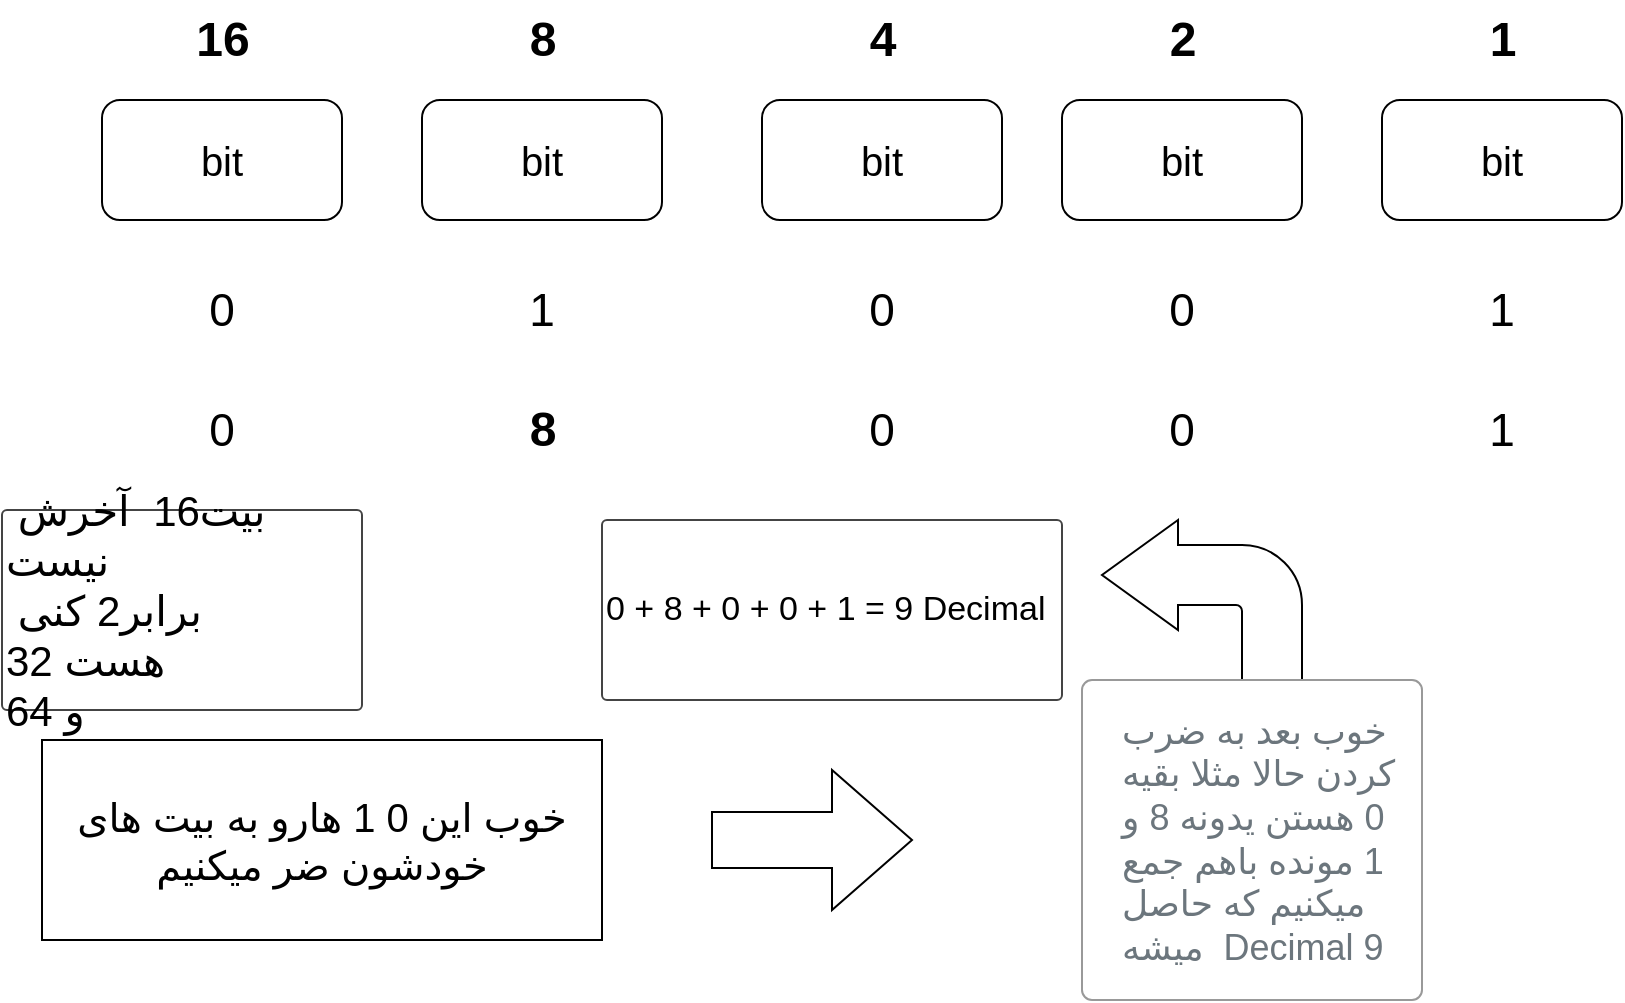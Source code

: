 <mxfile version="26.0.10">
  <diagram name="Page-1" id="q3VehpWkWp-C3FLWzLce">
    <mxGraphModel dx="1114" dy="600" grid="1" gridSize="10" guides="1" tooltips="1" connect="1" arrows="1" fold="1" page="1" pageScale="1" pageWidth="850" pageHeight="1100" math="0" shadow="0">
      <root>
        <mxCell id="0" />
        <mxCell id="1" parent="0" />
        <mxCell id="tJ0PLBf46RjauLWCrMxc-39" value="" style="html=1;shadow=0;dashed=0;align=center;verticalAlign=middle;shape=mxgraph.arrows2.bendArrow;dy=15;dx=38;notch=0;arrowHead=55;rounded=1;flipH=1;" vertex="1" parent="1">
          <mxGeometry x="570" y="310" width="100" height="80" as="geometry" />
        </mxCell>
        <mxCell id="tJ0PLBf46RjauLWCrMxc-1" value="&lt;font style=&quot;font-size: 20px;&quot;&gt;bit&lt;/font&gt;" style="rounded=1;whiteSpace=wrap;html=1;" vertex="1" parent="1">
          <mxGeometry x="710" y="100" width="120" height="60" as="geometry" />
        </mxCell>
        <mxCell id="tJ0PLBf46RjauLWCrMxc-6" value="1" style="text;strokeColor=none;fillColor=none;html=1;fontSize=24;fontStyle=1;verticalAlign=middle;align=center;" vertex="1" parent="1">
          <mxGeometry x="720" y="50" width="100" height="40" as="geometry" />
        </mxCell>
        <mxCell id="tJ0PLBf46RjauLWCrMxc-7" value="2" style="text;strokeColor=none;fillColor=none;html=1;fontSize=24;fontStyle=1;verticalAlign=middle;align=center;" vertex="1" parent="1">
          <mxGeometry x="560" y="50" width="100" height="40" as="geometry" />
        </mxCell>
        <mxCell id="tJ0PLBf46RjauLWCrMxc-8" value="4" style="text;strokeColor=none;fillColor=none;html=1;fontSize=24;fontStyle=1;verticalAlign=middle;align=center;" vertex="1" parent="1">
          <mxGeometry x="410" y="50" width="100" height="40" as="geometry" />
        </mxCell>
        <mxCell id="tJ0PLBf46RjauLWCrMxc-9" value="8" style="text;strokeColor=none;fillColor=none;html=1;fontSize=24;fontStyle=1;verticalAlign=middle;align=center;" vertex="1" parent="1">
          <mxGeometry x="240" y="50" width="100" height="40" as="geometry" />
        </mxCell>
        <mxCell id="tJ0PLBf46RjauLWCrMxc-10" value="16" style="text;strokeColor=none;fillColor=none;html=1;fontSize=24;fontStyle=1;verticalAlign=middle;align=center;" vertex="1" parent="1">
          <mxGeometry x="80" y="50" width="100" height="40" as="geometry" />
        </mxCell>
        <mxCell id="tJ0PLBf46RjauLWCrMxc-11" value="&lt;font style=&quot;font-size: 20px;&quot;&gt;bit&lt;/font&gt;" style="rounded=1;whiteSpace=wrap;html=1;" vertex="1" parent="1">
          <mxGeometry x="550" y="100" width="120" height="60" as="geometry" />
        </mxCell>
        <mxCell id="tJ0PLBf46RjauLWCrMxc-12" value="&lt;font style=&quot;font-size: 20px;&quot;&gt;bit&lt;/font&gt;" style="rounded=1;whiteSpace=wrap;html=1;" vertex="1" parent="1">
          <mxGeometry x="70" y="100" width="120" height="60" as="geometry" />
        </mxCell>
        <mxCell id="tJ0PLBf46RjauLWCrMxc-13" value="&lt;font style=&quot;font-size: 20px;&quot;&gt;bit&lt;/font&gt;" style="rounded=1;whiteSpace=wrap;html=1;" vertex="1" parent="1">
          <mxGeometry x="230" y="100" width="120" height="60" as="geometry" />
        </mxCell>
        <mxCell id="tJ0PLBf46RjauLWCrMxc-14" value="&lt;font style=&quot;font-size: 20px;&quot;&gt;bit&lt;/font&gt;" style="rounded=1;whiteSpace=wrap;html=1;" vertex="1" parent="1">
          <mxGeometry x="400" y="100" width="120" height="60" as="geometry" />
        </mxCell>
        <mxCell id="tJ0PLBf46RjauLWCrMxc-15" value="&lt;font style=&quot;font-size: 23px;&quot;&gt;0&lt;/font&gt;" style="text;html=1;align=center;verticalAlign=middle;whiteSpace=wrap;rounded=0;" vertex="1" parent="1">
          <mxGeometry x="430" y="190" width="60" height="30" as="geometry" />
        </mxCell>
        <mxCell id="tJ0PLBf46RjauLWCrMxc-16" value="&lt;font style=&quot;font-size: 23px;&quot;&gt;0&lt;/font&gt;" style="text;html=1;align=center;verticalAlign=middle;whiteSpace=wrap;rounded=0;" vertex="1" parent="1">
          <mxGeometry x="580" y="190" width="60" height="30" as="geometry" />
        </mxCell>
        <mxCell id="tJ0PLBf46RjauLWCrMxc-17" value="&lt;font style=&quot;font-size: 23px;&quot;&gt;0&lt;/font&gt;" style="text;html=1;align=center;verticalAlign=middle;whiteSpace=wrap;rounded=0;" vertex="1" parent="1">
          <mxGeometry x="100" y="190" width="60" height="30" as="geometry" />
        </mxCell>
        <mxCell id="tJ0PLBf46RjauLWCrMxc-18" value="&lt;font style=&quot;font-size: 23px;&quot;&gt;1&lt;/font&gt;" style="text;html=1;align=center;verticalAlign=middle;whiteSpace=wrap;rounded=0;" vertex="1" parent="1">
          <mxGeometry x="260" y="190" width="60" height="30" as="geometry" />
        </mxCell>
        <mxCell id="tJ0PLBf46RjauLWCrMxc-19" value="&lt;font style=&quot;font-size: 23px;&quot;&gt;1&lt;/font&gt;" style="text;html=1;align=center;verticalAlign=middle;whiteSpace=wrap;rounded=0;" vertex="1" parent="1">
          <mxGeometry x="740" y="190" width="60" height="30" as="geometry" />
        </mxCell>
        <mxCell id="tJ0PLBf46RjauLWCrMxc-23" value="" style="group" vertex="1" connectable="0" parent="1">
          <mxGeometry x="40" y="420" width="280" height="100" as="geometry" />
        </mxCell>
        <mxCell id="tJ0PLBf46RjauLWCrMxc-22" value="" style="rounded=0;whiteSpace=wrap;html=1;" vertex="1" parent="tJ0PLBf46RjauLWCrMxc-23">
          <mxGeometry width="280" height="100" as="geometry" />
        </mxCell>
        <mxCell id="tJ0PLBf46RjauLWCrMxc-21" value="&lt;font style=&quot;font-size: 20px;&quot;&gt;خوب این 0 1 هارو به بیت های خودشون ضر میکنیم&lt;/font&gt;" style="text;html=1;align=center;verticalAlign=middle;whiteSpace=wrap;rounded=0;" vertex="1" parent="tJ0PLBf46RjauLWCrMxc-23">
          <mxGeometry y="10" width="280" height="80" as="geometry" />
        </mxCell>
        <mxCell id="tJ0PLBf46RjauLWCrMxc-25" value="&lt;font style=&quot;font-size: 23px;&quot;&gt;1&lt;/font&gt;" style="text;html=1;align=center;verticalAlign=middle;whiteSpace=wrap;rounded=0;" vertex="1" parent="1">
          <mxGeometry x="740" y="250" width="60" height="30" as="geometry" />
        </mxCell>
        <mxCell id="tJ0PLBf46RjauLWCrMxc-26" value="&lt;font style=&quot;font-size: 23px;&quot;&gt;0&lt;/font&gt;" style="text;html=1;align=center;verticalAlign=middle;whiteSpace=wrap;rounded=0;" vertex="1" parent="1">
          <mxGeometry x="580" y="250" width="60" height="30" as="geometry" />
        </mxCell>
        <mxCell id="tJ0PLBf46RjauLWCrMxc-27" value="&lt;font style=&quot;font-size: 23px;&quot;&gt;0&lt;/font&gt;" style="text;html=1;align=center;verticalAlign=middle;whiteSpace=wrap;rounded=0;" vertex="1" parent="1">
          <mxGeometry x="430" y="250" width="60" height="30" as="geometry" />
        </mxCell>
        <mxCell id="tJ0PLBf46RjauLWCrMxc-28" value="8" style="text;strokeColor=none;fillColor=none;html=1;fontSize=24;fontStyle=1;verticalAlign=middle;align=center;" vertex="1" parent="1">
          <mxGeometry x="240" y="245" width="100" height="40" as="geometry" />
        </mxCell>
        <mxCell id="tJ0PLBf46RjauLWCrMxc-29" value="&lt;font style=&quot;font-size: 23px;&quot;&gt;0&lt;/font&gt;" style="text;html=1;align=center;verticalAlign=middle;whiteSpace=wrap;rounded=0;" vertex="1" parent="1">
          <mxGeometry x="100" y="250" width="60" height="30" as="geometry" />
        </mxCell>
        <mxCell id="tJ0PLBf46RjauLWCrMxc-32" value="&lt;font style=&quot;font-size: 18px;&quot;&gt;خوب بعد به ضرب کردن حالا مثلا بقیه 0 هستن یدونه 8 و 1 مونده باهم جمع میکنیم که حاصل میشه&amp;nbsp; Decimal 9&lt;/font&gt;" style="html=1;shadow=0;dashed=0;shape=mxgraph.bootstrap.rrect;rSize=5;strokeColor=#999999;strokeWidth=1;fillColor=#FFFFFF;fontColor=#6C767D;whiteSpace=wrap;align=left;verticalAlign=middle;spacingLeft=10;fontSize=14;spacing=10;" vertex="1" parent="1">
          <mxGeometry x="560" y="390" width="170" height="160" as="geometry" />
        </mxCell>
        <mxCell id="tJ0PLBf46RjauLWCrMxc-33" value="" style="html=1;shadow=0;dashed=0;align=center;verticalAlign=middle;shape=mxgraph.arrows2.arrow;dy=0.6;dx=40;notch=0;" vertex="1" parent="1">
          <mxGeometry x="375" y="435" width="100" height="70" as="geometry" />
        </mxCell>
        <mxCell id="tJ0PLBf46RjauLWCrMxc-35" value="&lt;font style=&quot;font-size: 17px;&quot;&gt;0 + 8 + 0 + 0 + 1 = 9 Decimal&lt;/font&gt;" style="strokeWidth=1;html=1;shadow=0;dashed=0;shape=mxgraph.ios.iTextInput;strokeColor=#444444;buttonText=;fontSize=8;whiteSpace=wrap;align=left;" vertex="1" parent="1">
          <mxGeometry x="320" y="310" width="230" height="90" as="geometry" />
        </mxCell>
        <mxCell id="tJ0PLBf46RjauLWCrMxc-40" value="&lt;span style=&quot;font-size: 21px;&quot;&gt;&amp;nbsp;بیت&lt;/span&gt;&lt;span style=&quot;font-size: 21px;&quot;&gt;16&amp;nbsp;&lt;/span&gt;&lt;span style=&quot;font-size: 21px;&quot;&gt;&amp;nbsp;آخرش نیست&amp;nbsp;&lt;br&gt;&amp;nbsp;برابر&lt;/span&gt;&lt;span style=&quot;font-size: 21px;&quot;&gt;2&lt;/span&gt;&lt;span style=&quot;font-size: 21px;&quot;&gt;&amp;nbsp;کنی&amp;nbsp;&lt;br&gt;32 هست&lt;br&gt;64 و&lt;/span&gt;" style="strokeWidth=1;html=1;shadow=0;dashed=0;shape=mxgraph.ios.iTextInput;strokeColor=#444444;buttonText=;fontSize=8;whiteSpace=wrap;align=left;" vertex="1" parent="1">
          <mxGeometry x="20" y="305" width="180" height="100" as="geometry" />
        </mxCell>
      </root>
    </mxGraphModel>
  </diagram>
</mxfile>
